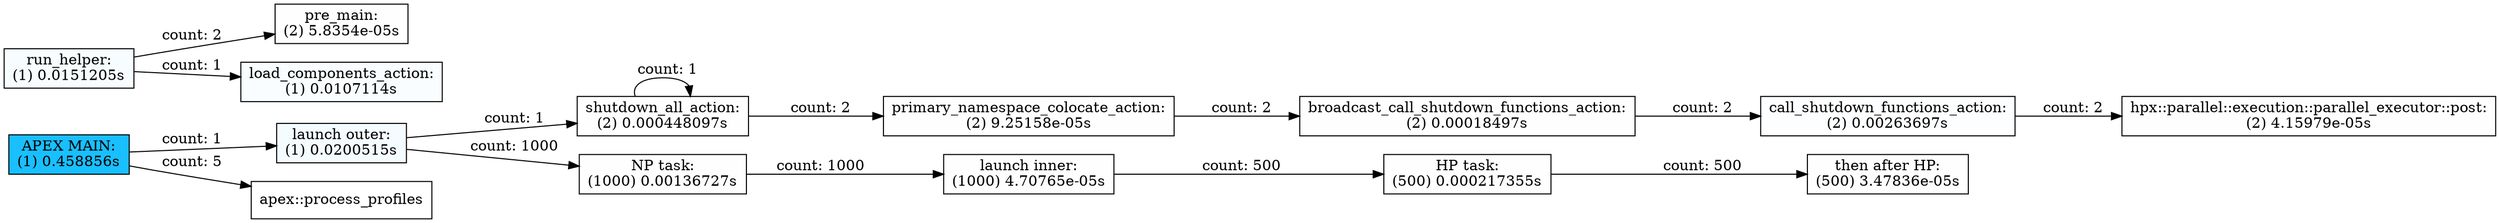 digraph prof {
 rankdir="LR";
 node [shape=box];
  "primary_namespace_colocate_action" -> "broadcast_call_shutdown_functions_action" [ label="  count: 2" ]; 
  "call_shutdown_functions_action" -> "hpx::parallel::execution::parallel_executor::post" [ label="  count: 2" ]; 
  "broadcast_call_shutdown_functions_action" -> "call_shutdown_functions_action" [ label="  count: 2" ]; 
  "shutdown_all_action" -> "primary_namespace_colocate_action" [ label="  count: 2" ]; 
  "shutdown_all_action" -> "shutdown_all_action" [ label="  count: 1" ]; 
  "APEX MAIN" -> "launch outer" [ label="  count: 1" ]; 
  "APEX MAIN" -> "apex::process_profiles" [ label="  count: 5" ]; 
  "HP task" -> "then after HP" [ label="  count: 500" ]; 
  "launch outer" -> "shutdown_all_action" [ label="  count: 1" ]; 
  "launch outer" -> "NP task" [ label="  count: 1000" ]; 
  "NP task" -> "launch inner" [ label="  count: 1000" ]; 
  "launch inner" -> "HP task" [ label="  count: 500" ]; 
  "run_helper" -> "pre_main" [ label="  count: 2" ]; 
  "run_helper" -> "load_components_action" [ label="  count: 1" ]; 
  "hpx::parallel::execution::parallel_executor::post" [shape=box; style=filled; fillcolor="#fefeff"; label="hpx::parallel::execution::parallel_executor::post:\n(2) 4.15979e-05s" ];
  "broadcast_call_shutdown_functions_action" [shape=box; style=filled; fillcolor="#fefeff"; label="broadcast_call_shutdown_functions_action:\n(2) 0.00018497s" ];
  "primary_namespace_colocate_action" [shape=box; style=filled; fillcolor="#fefeff"; label="primary_namespace_colocate_action:\n(2) 9.25158e-05s" ];
  "pre_main" [shape=box; style=filled; fillcolor="#fefeff"; label="pre_main:\n(2) 5.8354e-05s" ];
  "shutdown_all_action" [shape=box; style=filled; fillcolor="#fefeff"; label="shutdown_all_action:\n(2) 0.000448097s" ];
  "launch outer" [shape=box; style=filled; fillcolor="#f4fcff"; label="launch outer:\n(1) 0.0200515s" ];
  "APEX MAIN" [shape=box; style=filled; fillcolor="#19bfff"; label="APEX MAIN:\n(1) 0.458856s" ];
  "call_shutdown_functions_action" [shape=box; style=filled; fillcolor="#fdfeff"; label="call_shutdown_functions_action:\n(2) 0.00263697s" ];
  "then after HP" [shape=box; style=filled; fillcolor="#fefeff"; label="then after HP:\n(500) 3.47836e-05s" ];
  "HP task" [shape=box; style=filled; fillcolor="#fefeff"; label="HP task:\n(500) 0.000217355s" ];
  "NP task" [shape=box; style=filled; fillcolor="#fefeff"; label="NP task:\n(1000) 0.00136727s" ];
  "load_components_action" [shape=box; style=filled; fillcolor="#f9fdff"; label="load_components_action:\n(1) 0.0107114s" ];
  "launch inner" [shape=box; style=filled; fillcolor="#fefeff"; label="launch inner:\n(1000) 4.70765e-05s" ];
  "run_helper" [shape=box; style=filled; fillcolor="#f7fcff"; label="run_helper:\n(1) 0.0151205s" ];
}
